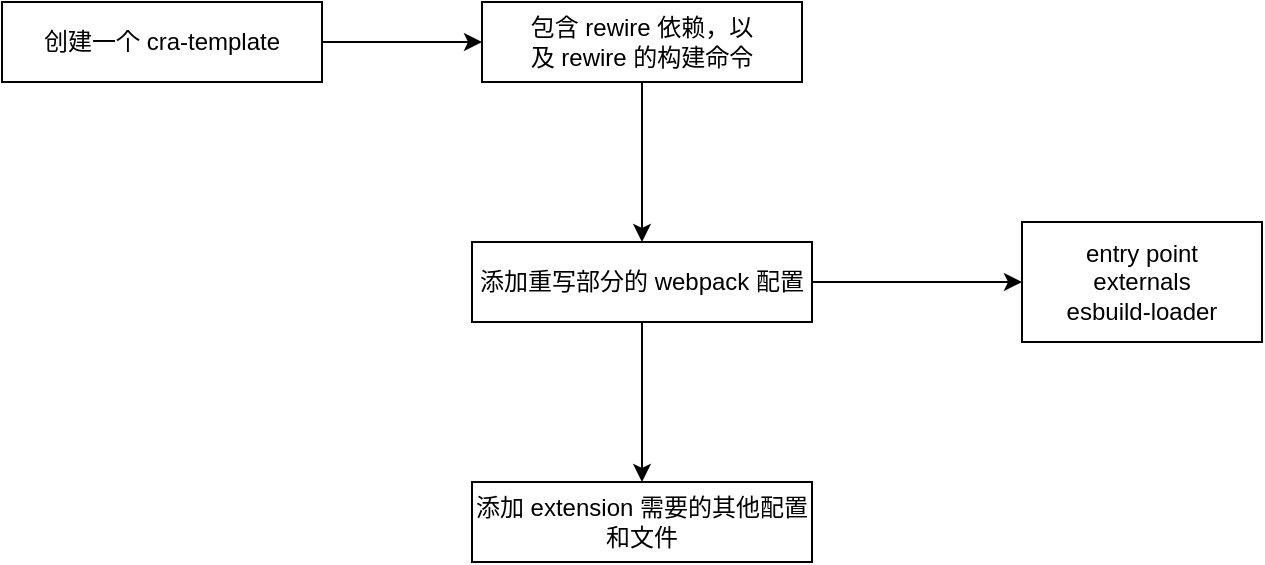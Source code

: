 <mxfile version="14.8.3" type="github">
  <diagram id="prtHgNgQTEPvFCAcTncT" name="Page-1">
    <mxGraphModel dx="1422" dy="833" grid="1" gridSize="10" guides="1" tooltips="1" connect="1" arrows="1" fold="1" page="1" pageScale="1" pageWidth="827" pageHeight="1169" math="0" shadow="0">
      <root>
        <mxCell id="0" />
        <mxCell id="1" parent="0" />
        <mxCell id="-Gta0CSCMfugg82unb2U-4" value="" style="edgeStyle=orthogonalEdgeStyle;rounded=0;orthogonalLoop=1;jettySize=auto;html=1;" edge="1" parent="1" source="-Gta0CSCMfugg82unb2U-1" target="-Gta0CSCMfugg82unb2U-3">
          <mxGeometry relative="1" as="geometry" />
        </mxCell>
        <mxCell id="-Gta0CSCMfugg82unb2U-1" value="创建一个&amp;nbsp;cra-template" style="whiteSpace=wrap;html=1;" vertex="1" parent="1">
          <mxGeometry x="40" y="40" width="160" height="40" as="geometry" />
        </mxCell>
        <mxCell id="-Gta0CSCMfugg82unb2U-6" value="" style="edgeStyle=orthogonalEdgeStyle;rounded=0;orthogonalLoop=1;jettySize=auto;html=1;" edge="1" parent="1" source="-Gta0CSCMfugg82unb2U-3" target="-Gta0CSCMfugg82unb2U-5">
          <mxGeometry relative="1" as="geometry" />
        </mxCell>
        <mxCell id="-Gta0CSCMfugg82unb2U-3" value="包含&amp;nbsp;rewire&amp;nbsp;依赖，以及&amp;nbsp;rewire&amp;nbsp;的构建命令" style="whiteSpace=wrap;html=1;" vertex="1" parent="1">
          <mxGeometry x="280" y="40" width="160" height="40" as="geometry" />
        </mxCell>
        <mxCell id="-Gta0CSCMfugg82unb2U-8" value="" style="edgeStyle=orthogonalEdgeStyle;rounded=0;orthogonalLoop=1;jettySize=auto;html=1;" edge="1" parent="1" source="-Gta0CSCMfugg82unb2U-5" target="-Gta0CSCMfugg82unb2U-7">
          <mxGeometry relative="1" as="geometry" />
        </mxCell>
        <mxCell id="-Gta0CSCMfugg82unb2U-10" value="" style="edgeStyle=orthogonalEdgeStyle;rounded=0;orthogonalLoop=1;jettySize=auto;html=1;" edge="1" parent="1" source="-Gta0CSCMfugg82unb2U-5" target="-Gta0CSCMfugg82unb2U-9">
          <mxGeometry relative="1" as="geometry" />
        </mxCell>
        <mxCell id="-Gta0CSCMfugg82unb2U-5" value="添加重写部分的&amp;nbsp;webpack&amp;nbsp;配置" style="whiteSpace=wrap;html=1;" vertex="1" parent="1">
          <mxGeometry x="275" y="160" width="170" height="40" as="geometry" />
        </mxCell>
        <mxCell id="-Gta0CSCMfugg82unb2U-7" value="添加&amp;nbsp;extension&amp;nbsp;需要的其他配置和文件" style="whiteSpace=wrap;html=1;" vertex="1" parent="1">
          <mxGeometry x="275" y="280" width="170" height="40" as="geometry" />
        </mxCell>
        <mxCell id="-Gta0CSCMfugg82unb2U-9" value="entry&amp;nbsp;point&lt;br&gt;externals&lt;br&gt;esbuild-loader" style="whiteSpace=wrap;html=1;" vertex="1" parent="1">
          <mxGeometry x="550" y="150" width="120" height="60" as="geometry" />
        </mxCell>
      </root>
    </mxGraphModel>
  </diagram>
</mxfile>

